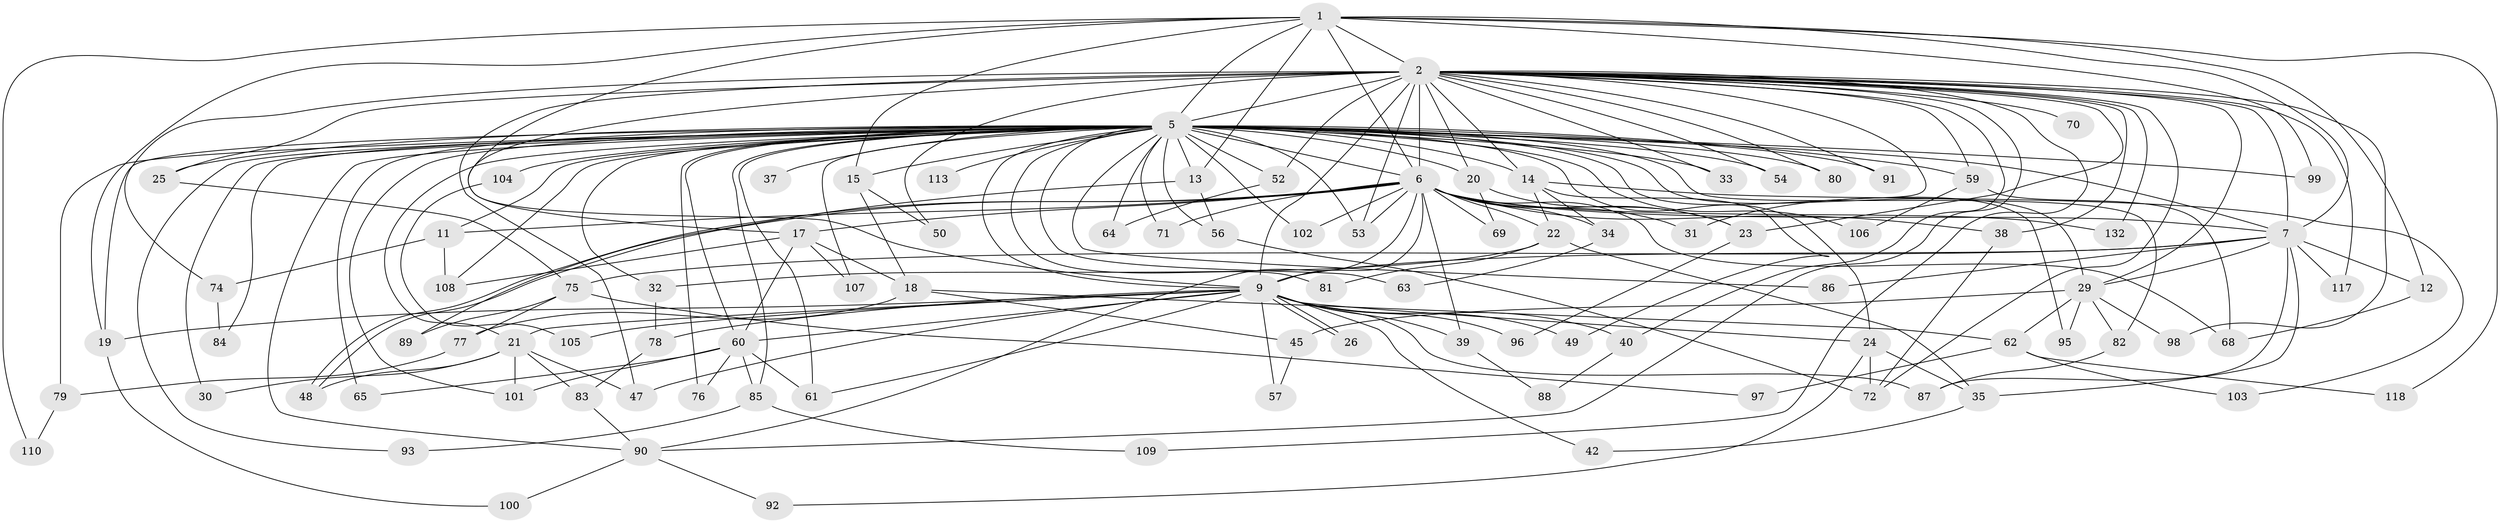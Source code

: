 // original degree distribution, {17: 0.014705882352941176, 20: 0.007352941176470588, 22: 0.007352941176470588, 30: 0.007352941176470588, 28: 0.014705882352941176, 18: 0.007352941176470588, 25: 0.007352941176470588, 21: 0.007352941176470588, 5: 0.058823529411764705, 3: 0.23529411764705882, 4: 0.08823529411764706, 6: 0.029411764705882353, 2: 0.4852941176470588, 7: 0.029411764705882353}
// Generated by graph-tools (version 1.1) at 2025/17/03/04/25 18:17:36]
// undirected, 95 vertices, 206 edges
graph export_dot {
graph [start="1"]
  node [color=gray90,style=filled];
  1;
  2 [super="+3+111"];
  5 [super="+116+44+130+46+27+55+8"];
  6 [super="+43"];
  7;
  9 [super="+16"];
  11;
  12;
  13;
  14;
  15;
  17;
  18;
  19;
  20;
  21;
  22;
  23 [super="+135"];
  24;
  25;
  26;
  29 [super="+134+36"];
  30;
  31;
  32;
  33;
  34;
  35 [super="+67"];
  37;
  38;
  39;
  40;
  42;
  45;
  47;
  48 [super="+94"];
  49;
  50;
  52;
  53 [super="+123"];
  54;
  56;
  57;
  59 [super="+125"];
  60 [super="+121+73"];
  61 [super="+129"];
  62;
  63;
  64;
  65 [super="+112"];
  68 [super="+131"];
  69;
  70;
  71;
  72 [super="+126"];
  74;
  75;
  76;
  77;
  78;
  79;
  80;
  81;
  82 [super="+124"];
  83;
  84;
  85;
  86;
  87;
  88;
  89;
  90;
  91;
  92;
  93;
  95;
  96;
  97;
  98;
  99;
  100;
  101;
  102;
  103;
  104;
  105;
  106;
  107;
  108 [super="+120+115"];
  109;
  110;
  113;
  117;
  118;
  132;
  1 -- 2 [weight=4];
  1 -- 5 [weight=3];
  1 -- 6;
  1 -- 7;
  1 -- 9;
  1 -- 12;
  1 -- 13;
  1 -- 15;
  1 -- 19;
  1 -- 99;
  1 -- 110;
  1 -- 118;
  2 -- 5 [weight=10];
  2 -- 6 [weight=4];
  2 -- 7 [weight=4];
  2 -- 9 [weight=4];
  2 -- 17 [weight=2];
  2 -- 23;
  2 -- 25;
  2 -- 29;
  2 -- 38;
  2 -- 53;
  2 -- 54;
  2 -- 70 [weight=2];
  2 -- 117;
  2 -- 132;
  2 -- 72;
  2 -- 74;
  2 -- 14;
  2 -- 80;
  2 -- 20;
  2 -- 90;
  2 -- 91;
  2 -- 31;
  2 -- 33;
  2 -- 98 [weight=2];
  2 -- 40;
  2 -- 109;
  2 -- 47;
  2 -- 50;
  2 -- 52;
  2 -- 59;
  5 -- 6 [weight=4];
  5 -- 7 [weight=4];
  5 -- 9 [weight=4];
  5 -- 13;
  5 -- 21;
  5 -- 24 [weight=2];
  5 -- 25 [weight=2];
  5 -- 30;
  5 -- 32;
  5 -- 37 [weight=2];
  5 -- 64;
  5 -- 65 [weight=2];
  5 -- 79;
  5 -- 80;
  5 -- 84;
  5 -- 99;
  5 -- 107;
  5 -- 102;
  5 -- 90;
  5 -- 19;
  5 -- 71;
  5 -- 108 [weight=2];
  5 -- 59 [weight=2];
  5 -- 113 [weight=3];
  5 -- 53;
  5 -- 60 [weight=2];
  5 -- 11 [weight=2];
  5 -- 14;
  5 -- 15;
  5 -- 20;
  5 -- 29;
  5 -- 33;
  5 -- 52;
  5 -- 54;
  5 -- 56;
  5 -- 61;
  5 -- 63;
  5 -- 76;
  5 -- 81;
  5 -- 82 [weight=2];
  5 -- 85;
  5 -- 86;
  5 -- 91;
  5 -- 93;
  5 -- 95;
  5 -- 101;
  5 -- 104 [weight=2];
  5 -- 106;
  6 -- 7;
  6 -- 9;
  6 -- 11;
  6 -- 22;
  6 -- 31;
  6 -- 34;
  6 -- 38;
  6 -- 39;
  6 -- 48;
  6 -- 48;
  6 -- 68;
  6 -- 69;
  6 -- 71;
  6 -- 90;
  6 -- 102;
  6 -- 132;
  6 -- 23;
  6 -- 17;
  6 -- 53;
  7 -- 9;
  7 -- 12;
  7 -- 29;
  7 -- 35;
  7 -- 75;
  7 -- 86;
  7 -- 87;
  7 -- 117;
  9 -- 19;
  9 -- 21;
  9 -- 24;
  9 -- 26;
  9 -- 26;
  9 -- 39;
  9 -- 40;
  9 -- 42;
  9 -- 47;
  9 -- 49;
  9 -- 57;
  9 -- 61;
  9 -- 78;
  9 -- 87;
  9 -- 96;
  9 -- 105;
  9 -- 60;
  11 -- 74;
  11 -- 108;
  12 -- 68;
  13 -- 56;
  13 -- 89;
  14 -- 22;
  14 -- 34;
  14 -- 49;
  14 -- 103;
  15 -- 18;
  15 -- 50;
  17 -- 18;
  17 -- 60;
  17 -- 107;
  17 -- 108;
  18 -- 45;
  18 -- 62;
  18 -- 77;
  19 -- 100;
  20 -- 23;
  20 -- 69;
  21 -- 30;
  21 -- 47;
  21 -- 83;
  21 -- 101;
  21 -- 48;
  22 -- 32;
  22 -- 35;
  22 -- 81;
  23 -- 96;
  24 -- 72;
  24 -- 92;
  24 -- 35;
  25 -- 75;
  29 -- 62;
  29 -- 95;
  29 -- 98;
  29 -- 45;
  29 -- 82;
  32 -- 78;
  34 -- 63;
  35 -- 42;
  38 -- 72;
  39 -- 88;
  40 -- 88;
  45 -- 57;
  52 -- 64;
  56 -- 72;
  59 -- 106;
  59 -- 68;
  60 -- 65;
  60 -- 76;
  60 -- 61;
  60 -- 101;
  60 -- 85;
  62 -- 97;
  62 -- 103;
  62 -- 118;
  74 -- 84;
  75 -- 77;
  75 -- 89;
  75 -- 97;
  77 -- 79;
  78 -- 83;
  79 -- 110;
  82 -- 87;
  83 -- 90;
  85 -- 93;
  85 -- 109;
  90 -- 92;
  90 -- 100;
  104 -- 105;
}
